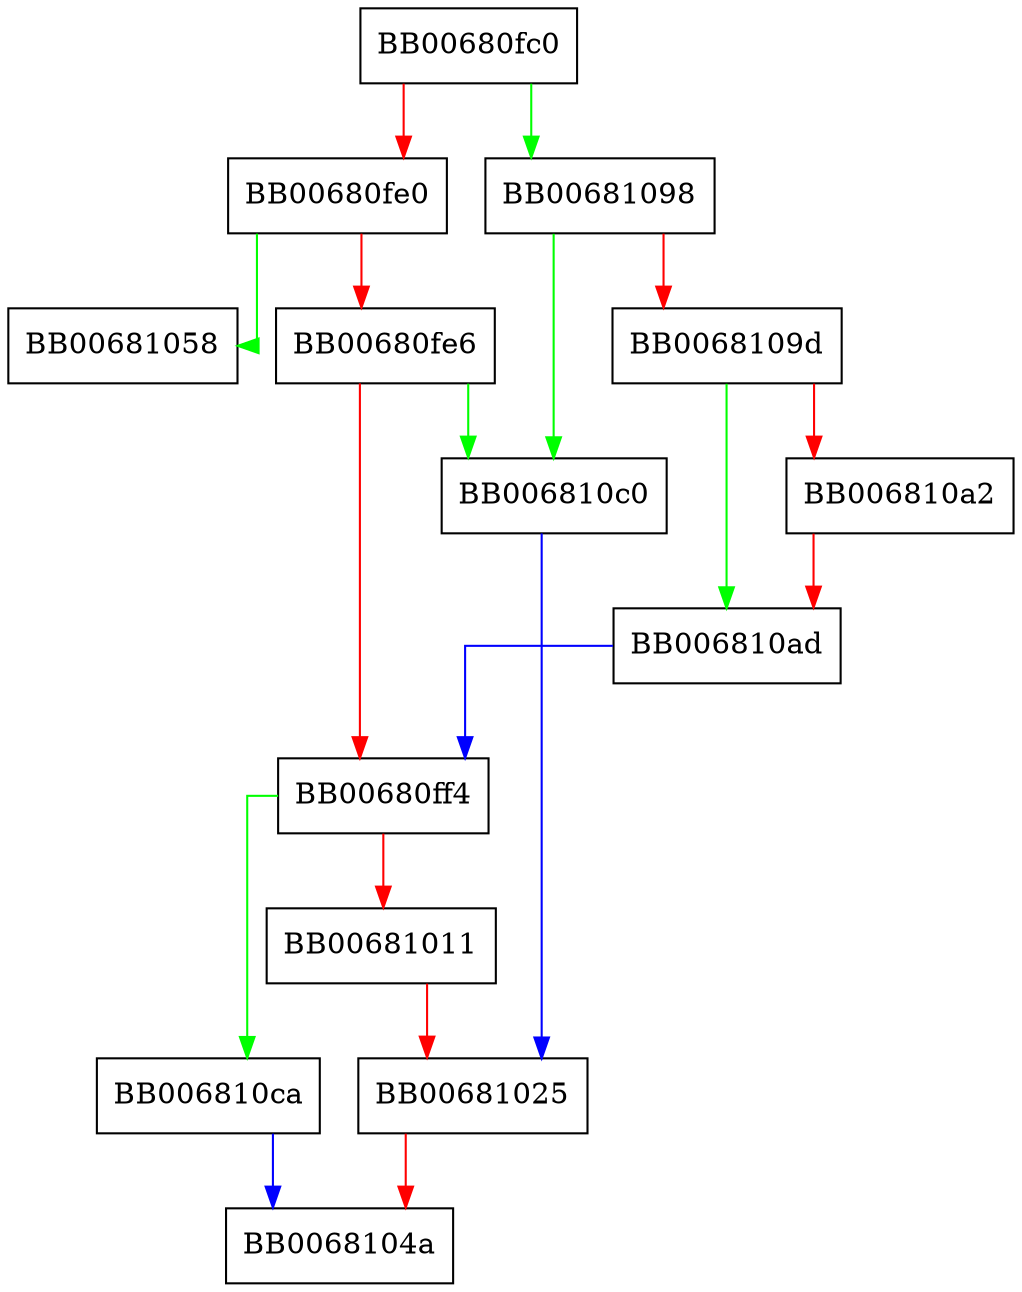 digraph X509_VERIFY_PARAM_set1_ip {
  node [shape="box"];
  graph [splines=ortho];
  BB00680fc0 -> BB00681098 [color="green"];
  BB00680fc0 -> BB00680fe0 [color="red"];
  BB00680fe0 -> BB00681058 [color="green"];
  BB00680fe0 -> BB00680fe6 [color="red"];
  BB00680fe6 -> BB006810c0 [color="green"];
  BB00680fe6 -> BB00680ff4 [color="red"];
  BB00680ff4 -> BB006810ca [color="green"];
  BB00680ff4 -> BB00681011 [color="red"];
  BB00681011 -> BB00681025 [color="red"];
  BB00681025 -> BB0068104a [color="red"];
  BB00681098 -> BB006810c0 [color="green"];
  BB00681098 -> BB0068109d [color="red"];
  BB0068109d -> BB006810ad [color="green"];
  BB0068109d -> BB006810a2 [color="red"];
  BB006810a2 -> BB006810ad [color="red"];
  BB006810ad -> BB00680ff4 [color="blue"];
  BB006810c0 -> BB00681025 [color="blue"];
  BB006810ca -> BB0068104a [color="blue"];
}